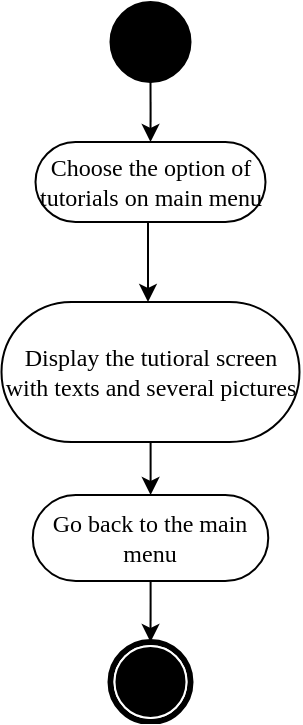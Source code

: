 <mxfile version="23.1.2" type="github">
  <diagram name="第 1 页" id="dYrTSzsPnDklEcfmzpU5">
    <mxGraphModel dx="2074" dy="3478" grid="1" gridSize="10" guides="1" tooltips="1" connect="1" arrows="1" fold="1" page="1" pageScale="1" pageWidth="827" pageHeight="1169" math="0" shadow="0">
      <root>
        <mxCell id="0" />
        <mxCell id="1" parent="0" />
        <mxCell id="7_-BCz5nJxmPQKDhWrqU-1" value="" style="edgeStyle=orthogonalEdgeStyle;rounded=0;orthogonalLoop=1;jettySize=auto;html=1;" parent="1" source="7_-BCz5nJxmPQKDhWrqU-2" target="7_-BCz5nJxmPQKDhWrqU-6" edge="1">
          <mxGeometry relative="1" as="geometry" />
        </mxCell>
        <mxCell id="7_-BCz5nJxmPQKDhWrqU-2" value="Display the tutioral screen with texts and several pictures" style="rounded=1;whiteSpace=wrap;html=1;shadow=0;comic=0;labelBackgroundColor=none;strokeWidth=1;fontFamily=Verdana;fontSize=12;align=center;arcSize=50;" parent="1" vertex="1">
          <mxGeometry x="267.75" y="-1850" width="149" height="70" as="geometry" />
        </mxCell>
        <mxCell id="7_-BCz5nJxmPQKDhWrqU-3" value="" style="edgeStyle=orthogonalEdgeStyle;rounded=0;orthogonalLoop=1;jettySize=auto;html=1;entryX=0.5;entryY=0;entryDx=0;entryDy=0;" parent="1" source="7_-BCz5nJxmPQKDhWrqU-4" target="7_-BCz5nJxmPQKDhWrqU-9" edge="1">
          <mxGeometry relative="1" as="geometry">
            <mxPoint x="342.25" y="-1930" as="targetPoint" />
          </mxGeometry>
        </mxCell>
        <mxCell id="7_-BCz5nJxmPQKDhWrqU-4" value="" style="ellipse;whiteSpace=wrap;html=1;rounded=0;shadow=0;comic=0;labelBackgroundColor=none;strokeWidth=1;fillColor=#000000;fontFamily=Verdana;fontSize=12;align=center;" parent="1" vertex="1">
          <mxGeometry x="322.25" y="-2000" width="40" height="40" as="geometry" />
        </mxCell>
        <mxCell id="7_-BCz5nJxmPQKDhWrqU-5" value="" style="edgeStyle=orthogonalEdgeStyle;rounded=0;orthogonalLoop=1;jettySize=auto;html=1;" parent="1" source="7_-BCz5nJxmPQKDhWrqU-6" target="7_-BCz5nJxmPQKDhWrqU-7" edge="1">
          <mxGeometry relative="1" as="geometry" />
        </mxCell>
        <mxCell id="7_-BCz5nJxmPQKDhWrqU-6" value="Go back to the main menu" style="rounded=1;whiteSpace=wrap;html=1;shadow=0;comic=0;labelBackgroundColor=none;strokeWidth=1;fontFamily=Verdana;fontSize=12;align=center;arcSize=50;" parent="1" vertex="1">
          <mxGeometry x="283.38" y="-1753.5" width="117.75" height="43" as="geometry" />
        </mxCell>
        <mxCell id="7_-BCz5nJxmPQKDhWrqU-7" value="" style="shape=mxgraph.bpmn.shape;html=1;verticalLabelPosition=bottom;labelBackgroundColor=#ffffff;verticalAlign=top;perimeter=ellipsePerimeter;outline=end;symbol=terminate;rounded=0;shadow=0;comic=0;strokeWidth=1;fontFamily=Verdana;fontSize=12;align=center;" parent="1" vertex="1">
          <mxGeometry x="322.25" y="-1680" width="40" height="40" as="geometry" />
        </mxCell>
        <mxCell id="7_-BCz5nJxmPQKDhWrqU-8" value="" style="edgeStyle=orthogonalEdgeStyle;rounded=0;orthogonalLoop=1;jettySize=auto;html=1;" parent="1" source="7_-BCz5nJxmPQKDhWrqU-9" target="7_-BCz5nJxmPQKDhWrqU-2" edge="1">
          <mxGeometry relative="1" as="geometry">
            <Array as="points">
              <mxPoint x="341" y="-1870" />
              <mxPoint x="341" y="-1870" />
            </Array>
          </mxGeometry>
        </mxCell>
        <mxCell id="7_-BCz5nJxmPQKDhWrqU-9" value="Choose the option of tutorials on main menu" style="rounded=1;whiteSpace=wrap;html=1;shadow=0;comic=0;labelBackgroundColor=none;strokeWidth=1;fontFamily=Verdana;fontSize=12;align=center;arcSize=50;" parent="1" vertex="1">
          <mxGeometry x="284.75" y="-1930" width="115" height="40" as="geometry" />
        </mxCell>
      </root>
    </mxGraphModel>
  </diagram>
</mxfile>
